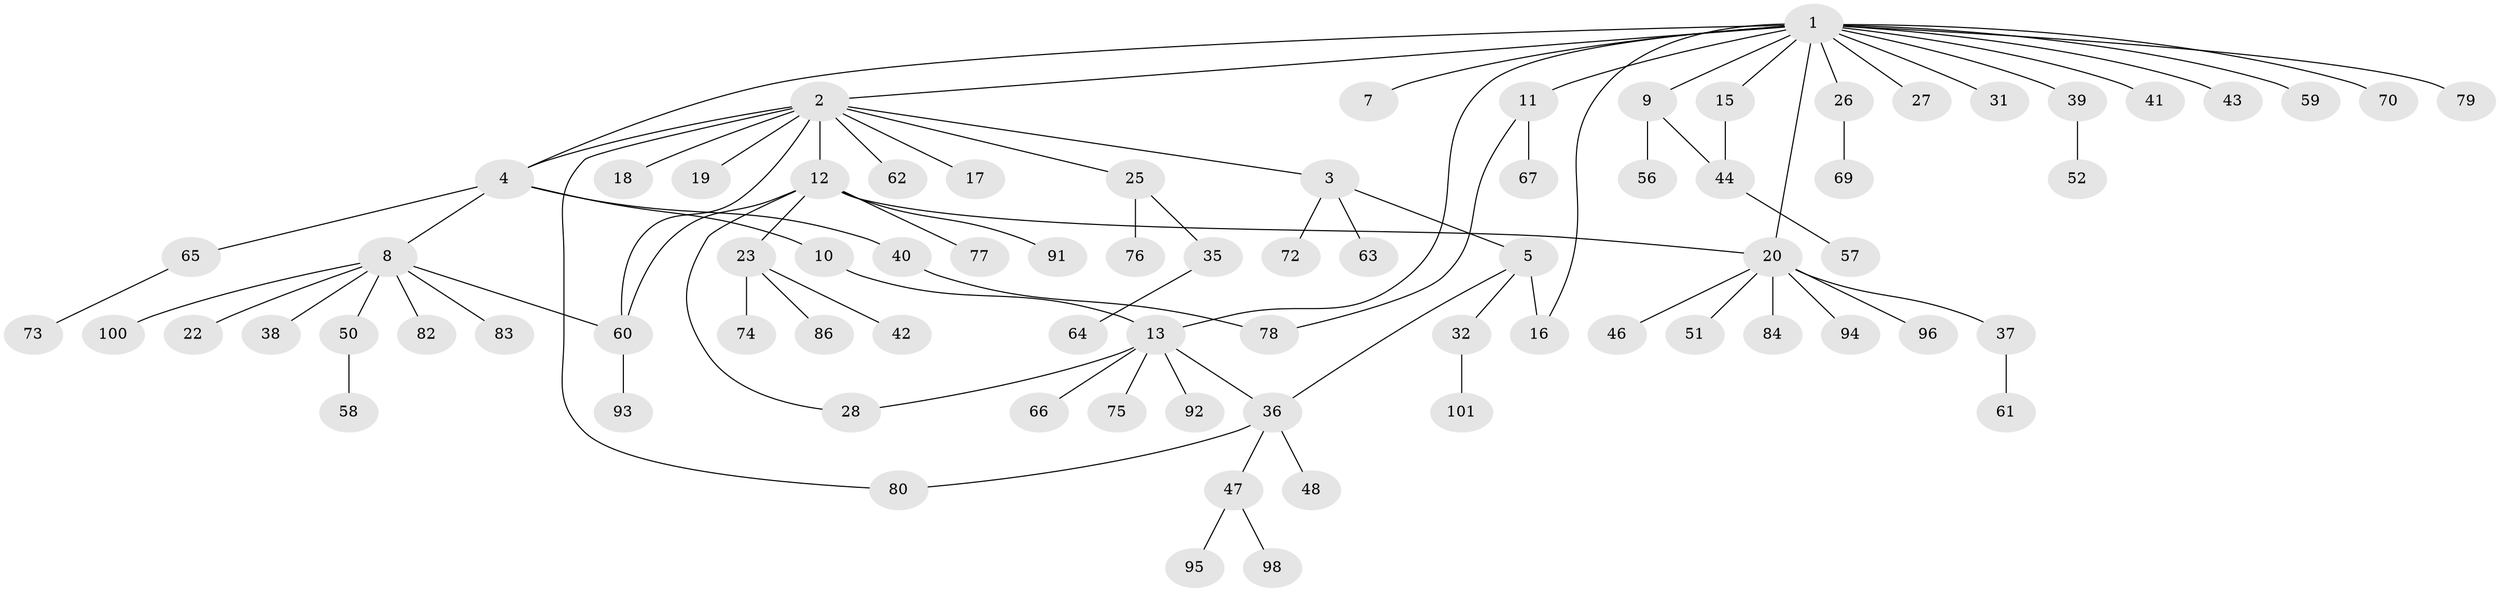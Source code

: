 // Generated by graph-tools (version 1.1) at 2025/23/03/03/25 07:23:48]
// undirected, 78 vertices, 88 edges
graph export_dot {
graph [start="1"]
  node [color=gray90,style=filled];
  1 [super="+29"];
  2 [super="+6"];
  3 [super="+102"];
  4 [super="+30"];
  5 [super="+85"];
  7;
  8 [super="+88"];
  9 [super="+14"];
  10 [super="+54"];
  11 [super="+21"];
  12 [super="+33"];
  13 [super="+49"];
  15 [super="+97"];
  16;
  17;
  18;
  19;
  20 [super="+68"];
  22;
  23 [super="+24"];
  25 [super="+34"];
  26 [super="+45"];
  27;
  28 [super="+53"];
  31;
  32;
  35;
  36 [super="+87"];
  37;
  38;
  39;
  40;
  41;
  42;
  43;
  44 [super="+55"];
  46;
  47;
  48;
  50;
  51;
  52 [super="+81"];
  56;
  57;
  58 [super="+99"];
  59;
  60 [super="+89"];
  61;
  62;
  63;
  64;
  65;
  66;
  67;
  69;
  70 [super="+71"];
  72;
  73;
  74;
  75;
  76;
  77;
  78 [super="+90"];
  79;
  80;
  82;
  83;
  84;
  86;
  91;
  92;
  93;
  94;
  95;
  96;
  98;
  100;
  101;
  1 -- 2;
  1 -- 4;
  1 -- 7;
  1 -- 9;
  1 -- 11;
  1 -- 13;
  1 -- 15;
  1 -- 16;
  1 -- 20;
  1 -- 26;
  1 -- 27;
  1 -- 39;
  1 -- 41;
  1 -- 59;
  1 -- 79;
  1 -- 43;
  1 -- 70;
  1 -- 31;
  2 -- 3;
  2 -- 4;
  2 -- 12;
  2 -- 80;
  2 -- 17;
  2 -- 18;
  2 -- 19;
  2 -- 25;
  2 -- 60;
  2 -- 62;
  3 -- 5;
  3 -- 63;
  3 -- 72;
  4 -- 8;
  4 -- 10;
  4 -- 40;
  4 -- 65;
  5 -- 16;
  5 -- 32;
  5 -- 36;
  8 -- 22;
  8 -- 38;
  8 -- 50;
  8 -- 60;
  8 -- 82;
  8 -- 83;
  8 -- 100;
  9 -- 44;
  9 -- 56;
  10 -- 13;
  11 -- 67;
  11 -- 78;
  12 -- 20;
  12 -- 23;
  12 -- 60;
  12 -- 91;
  12 -- 77;
  12 -- 28;
  13 -- 28;
  13 -- 36;
  13 -- 66;
  13 -- 75;
  13 -- 92;
  15 -- 44;
  20 -- 37;
  20 -- 46;
  20 -- 51;
  20 -- 84;
  20 -- 94;
  20 -- 96;
  23 -- 42;
  23 -- 74;
  23 -- 86;
  25 -- 35;
  25 -- 76;
  26 -- 69;
  32 -- 101;
  35 -- 64;
  36 -- 47;
  36 -- 48;
  36 -- 80;
  37 -- 61;
  39 -- 52;
  40 -- 78;
  44 -- 57;
  47 -- 95;
  47 -- 98;
  50 -- 58;
  60 -- 93;
  65 -- 73;
}

